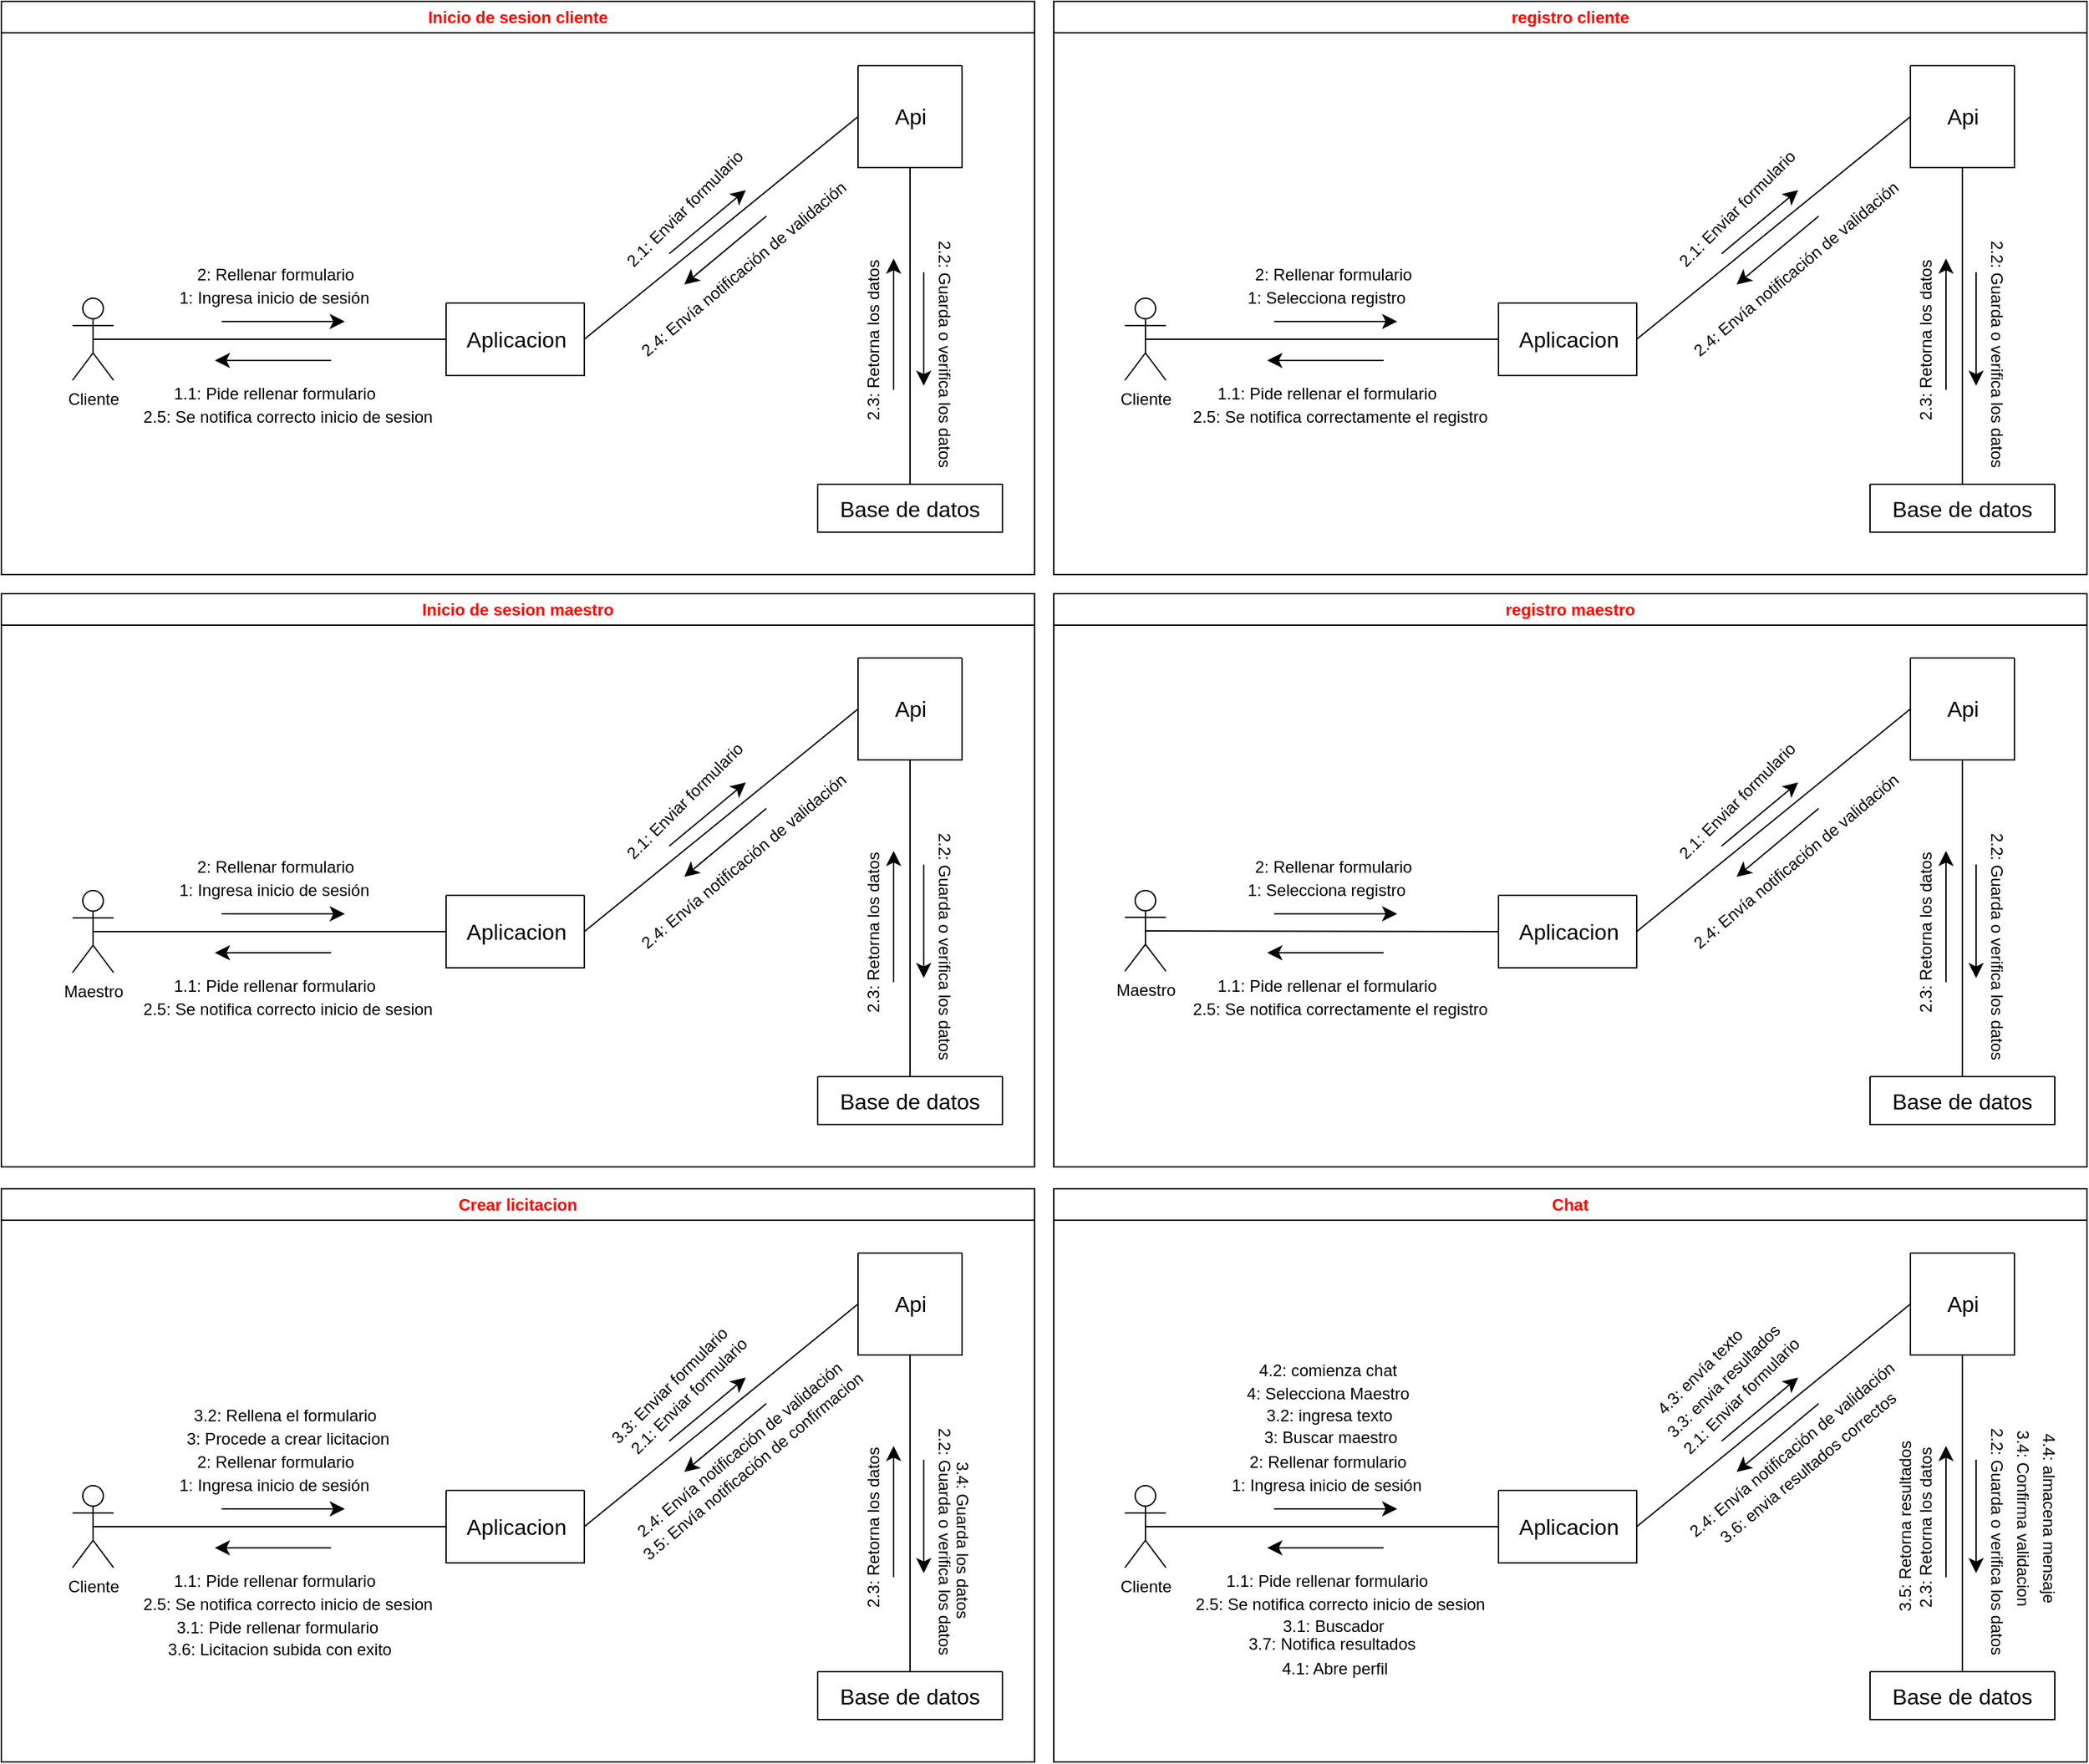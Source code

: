 <mxfile version="24.7.17">
  <diagram name="Página-1" id="FLDA60yCIwEAOU3TnwCH">
    <mxGraphModel dx="2439" dy="1349" grid="0" gridSize="10" guides="1" tooltips="1" connect="1" arrows="1" fold="1" page="0" pageScale="1" pageWidth="827" pageHeight="1169" math="0" shadow="0">
      <root>
        <mxCell id="0" />
        <mxCell id="1" parent="0" />
        <mxCell id="GAFzB5hYCvJ05qlG--Qw-2" value="&lt;font color=&quot;#ff0800&quot;&gt;Inicio de sesion cliente&lt;/font&gt;" style="swimlane;whiteSpace=wrap;html=1;" vertex="1" parent="1">
          <mxGeometry x="-599" y="-241" width="755" height="419" as="geometry" />
        </mxCell>
        <mxCell id="GAFzB5hYCvJ05qlG--Qw-1" value="Cliente" style="shape=umlActor;verticalLabelPosition=bottom;verticalAlign=top;html=1;outlineConnect=0;" vertex="1" parent="GAFzB5hYCvJ05qlG--Qw-2">
          <mxGeometry x="52" y="217" width="30" height="60" as="geometry" />
        </mxCell>
        <mxCell id="GAFzB5hYCvJ05qlG--Qw-6" value="" style="swimlane;startSize=0;" vertex="1" parent="GAFzB5hYCvJ05qlG--Qw-2">
          <mxGeometry x="325" y="220.5" width="101" height="53" as="geometry" />
        </mxCell>
        <mxCell id="GAFzB5hYCvJ05qlG--Qw-7" value="Aplicacion" style="text;html=1;align=center;verticalAlign=middle;resizable=0;points=[];autosize=1;strokeColor=none;fillColor=none;fontSize=16;" vertex="1" parent="GAFzB5hYCvJ05qlG--Qw-6">
          <mxGeometry x="5" y="11" width="91" height="31" as="geometry" />
        </mxCell>
        <mxCell id="GAFzB5hYCvJ05qlG--Qw-8" value="" style="swimlane;startSize=0;" vertex="1" parent="GAFzB5hYCvJ05qlG--Qw-2">
          <mxGeometry x="626" y="47" width="76" height="74.5" as="geometry" />
        </mxCell>
        <mxCell id="GAFzB5hYCvJ05qlG--Qw-9" value="Api" style="text;html=1;align=center;verticalAlign=middle;resizable=0;points=[];autosize=1;strokeColor=none;fillColor=none;fontSize=16;" vertex="1" parent="GAFzB5hYCvJ05qlG--Qw-8">
          <mxGeometry x="17.5" y="21.75" width="41" height="31" as="geometry" />
        </mxCell>
        <mxCell id="GAFzB5hYCvJ05qlG--Qw-11" value="" style="swimlane;startSize=0;" vertex="1" parent="GAFzB5hYCvJ05qlG--Qw-2">
          <mxGeometry x="596.5" y="353" width="135" height="35" as="geometry" />
        </mxCell>
        <mxCell id="GAFzB5hYCvJ05qlG--Qw-10" value="Base de datos" style="text;html=1;align=center;verticalAlign=middle;whiteSpace=wrap;rounded=0;fontSize=16;" vertex="1" parent="GAFzB5hYCvJ05qlG--Qw-11">
          <mxGeometry x="8.5" y="2.5" width="118" height="30" as="geometry" />
        </mxCell>
        <mxCell id="GAFzB5hYCvJ05qlG--Qw-13" value="" style="endArrow=none;html=1;rounded=0;fontSize=12;startSize=8;endSize=8;curved=1;exitX=0.5;exitY=0.5;exitDx=0;exitDy=0;exitPerimeter=0;entryX=0;entryY=0.5;entryDx=0;entryDy=0;" edge="1" parent="GAFzB5hYCvJ05qlG--Qw-2" source="GAFzB5hYCvJ05qlG--Qw-1" target="GAFzB5hYCvJ05qlG--Qw-6">
          <mxGeometry width="50" height="50" relative="1" as="geometry">
            <mxPoint x="618" y="354" as="sourcePoint" />
            <mxPoint x="668" y="304" as="targetPoint" />
          </mxGeometry>
        </mxCell>
        <mxCell id="GAFzB5hYCvJ05qlG--Qw-14" value="1: Ingresa inicio de sesión" style="edgeLabel;html=1;align=center;verticalAlign=middle;resizable=0;points=[];fontSize=12;rotation=0;" vertex="1" connectable="0" parent="GAFzB5hYCvJ05qlG--Qw-13">
          <mxGeometry x="0.186" y="4" relative="1" as="geometry">
            <mxPoint x="-21" y="-26" as="offset" />
          </mxGeometry>
        </mxCell>
        <mxCell id="GAFzB5hYCvJ05qlG--Qw-15" value="" style="endArrow=classic;html=1;rounded=0;fontSize=12;startSize=8;endSize=8;curved=1;" edge="1" parent="GAFzB5hYCvJ05qlG--Qw-2">
          <mxGeometry width="50" height="50" relative="1" as="geometry">
            <mxPoint x="161" y="234" as="sourcePoint" />
            <mxPoint x="251" y="234" as="targetPoint" />
          </mxGeometry>
        </mxCell>
        <mxCell id="GAFzB5hYCvJ05qlG--Qw-17" value="2: Rellenar formulario" style="edgeLabel;html=1;align=center;verticalAlign=middle;resizable=0;points=[];fontSize=12;rotation=0;" vertex="1" connectable="0" parent="GAFzB5hYCvJ05qlG--Qw-2">
          <mxGeometry x="200" y="225" as="geometry">
            <mxPoint y="-25" as="offset" />
          </mxGeometry>
        </mxCell>
        <mxCell id="GAFzB5hYCvJ05qlG--Qw-20" value="" style="endArrow=none;html=1;rounded=0;fontSize=12;startSize=8;endSize=8;curved=1;exitX=0;exitY=0.5;exitDx=0;exitDy=0;entryX=1;entryY=0.5;entryDx=0;entryDy=0;" edge="1" parent="GAFzB5hYCvJ05qlG--Qw-2" source="GAFzB5hYCvJ05qlG--Qw-8" target="GAFzB5hYCvJ05qlG--Qw-6">
          <mxGeometry width="50" height="50" relative="1" as="geometry">
            <mxPoint x="77" y="257" as="sourcePoint" />
            <mxPoint x="335" y="257" as="targetPoint" />
          </mxGeometry>
        </mxCell>
        <mxCell id="GAFzB5hYCvJ05qlG--Qw-22" value="" style="endArrow=none;html=1;rounded=0;fontSize=12;startSize=8;endSize=8;curved=1;exitX=0.5;exitY=1;exitDx=0;exitDy=0;entryX=0.5;entryY=0;entryDx=0;entryDy=0;" edge="1" parent="GAFzB5hYCvJ05qlG--Qw-2" source="GAFzB5hYCvJ05qlG--Qw-8" target="GAFzB5hYCvJ05qlG--Qw-11">
          <mxGeometry width="50" height="50" relative="1" as="geometry">
            <mxPoint x="534" y="155" as="sourcePoint" />
            <mxPoint x="436" y="257" as="targetPoint" />
          </mxGeometry>
        </mxCell>
        <mxCell id="GAFzB5hYCvJ05qlG--Qw-18" value="" style="endArrow=classic;html=1;rounded=0;fontSize=12;startSize=8;endSize=8;curved=1;" edge="1" parent="GAFzB5hYCvJ05qlG--Qw-2">
          <mxGeometry width="50" height="50" relative="1" as="geometry">
            <mxPoint x="241" y="262.5" as="sourcePoint" />
            <mxPoint x="156" y="262.5" as="targetPoint" />
          </mxGeometry>
        </mxCell>
        <mxCell id="GAFzB5hYCvJ05qlG--Qw-19" value="1.1: Pide rellenar formulario&amp;nbsp;" style="edgeLabel;html=1;align=center;verticalAlign=middle;resizable=0;points=[];fontSize=12;" vertex="1" connectable="0" parent="GAFzB5hYCvJ05qlG--Qw-18">
          <mxGeometry x="-0.271" relative="1" as="geometry">
            <mxPoint x="-9" y="24" as="offset" />
          </mxGeometry>
        </mxCell>
        <mxCell id="GAFzB5hYCvJ05qlG--Qw-24" value="" style="endArrow=classic;html=1;rounded=0;fontSize=12;startSize=8;endSize=8;curved=1;" edge="1" parent="GAFzB5hYCvJ05qlG--Qw-2">
          <mxGeometry width="50" height="50" relative="1" as="geometry">
            <mxPoint x="488" y="184.5" as="sourcePoint" />
            <mxPoint x="544" y="138" as="targetPoint" />
          </mxGeometry>
        </mxCell>
        <mxCell id="GAFzB5hYCvJ05qlG--Qw-25" value="2.1: Enviar formulario" style="edgeLabel;html=1;align=center;verticalAlign=middle;resizable=0;points=[];fontSize=12;rotation=-45;" vertex="1" connectable="0" parent="GAFzB5hYCvJ05qlG--Qw-24">
          <mxGeometry x="0.455" relative="1" as="geometry">
            <mxPoint x="-30" y="1" as="offset" />
          </mxGeometry>
        </mxCell>
        <mxCell id="GAFzB5hYCvJ05qlG--Qw-30" value="" style="endArrow=classic;html=1;rounded=0;fontSize=12;startSize=8;endSize=8;curved=1;" edge="1" parent="GAFzB5hYCvJ05qlG--Qw-2">
          <mxGeometry width="50" height="50" relative="1" as="geometry">
            <mxPoint x="559" y="157" as="sourcePoint" />
            <mxPoint x="499" y="207" as="targetPoint" />
          </mxGeometry>
        </mxCell>
        <mxCell id="GAFzB5hYCvJ05qlG--Qw-31" value="2.4: Envía notificación de validación" style="edgeLabel;html=1;align=center;verticalAlign=middle;resizable=0;points=[];fontSize=12;rotation=-40;" vertex="1" connectable="0" parent="GAFzB5hYCvJ05qlG--Qw-30">
          <mxGeometry x="-0.205" y="1" relative="1" as="geometry">
            <mxPoint x="6" y="18" as="offset" />
          </mxGeometry>
        </mxCell>
        <mxCell id="GAFzB5hYCvJ05qlG--Qw-35" value="2.5: S&lt;span style=&quot;background-color: initial;&quot;&gt;e notifica correcto inicio de sesion&lt;/span&gt;" style="edgeLabel;html=1;align=center;verticalAlign=middle;resizable=0;points=[];fontSize=12;" vertex="1" connectable="0" parent="GAFzB5hYCvJ05qlG--Qw-2">
          <mxGeometry x="209.002" y="303.996" as="geometry" />
        </mxCell>
        <mxCell id="GAFzB5hYCvJ05qlG--Qw-28" value="" style="endArrow=classic;html=1;rounded=0;fontSize=12;startSize=8;endSize=8;curved=1;" edge="1" parent="GAFzB5hYCvJ05qlG--Qw-2">
          <mxGeometry width="50" height="50" relative="1" as="geometry">
            <mxPoint x="652" y="284" as="sourcePoint" />
            <mxPoint x="652" y="188" as="targetPoint" />
          </mxGeometry>
        </mxCell>
        <mxCell id="GAFzB5hYCvJ05qlG--Qw-29" value="2.3: Retorna los datos" style="edgeLabel;html=1;align=center;verticalAlign=middle;resizable=0;points=[];fontSize=12;rotation=-90;" vertex="1" connectable="0" parent="GAFzB5hYCvJ05qlG--Qw-28">
          <mxGeometry x="-0.5" relative="1" as="geometry">
            <mxPoint x="-15" y="-12" as="offset" />
          </mxGeometry>
        </mxCell>
        <mxCell id="GAFzB5hYCvJ05qlG--Qw-26" value="" style="endArrow=classic;html=1;rounded=0;fontSize=12;startSize=8;endSize=8;curved=1;" edge="1" parent="GAFzB5hYCvJ05qlG--Qw-2">
          <mxGeometry width="50" height="50" relative="1" as="geometry">
            <mxPoint x="674" y="198" as="sourcePoint" />
            <mxPoint x="674" y="281" as="targetPoint" />
          </mxGeometry>
        </mxCell>
        <mxCell id="GAFzB5hYCvJ05qlG--Qw-27" value="2.2: Guarda o verifica los datos" style="edgeLabel;html=1;align=center;verticalAlign=middle;resizable=0;points=[];fontSize=12;rotation=90;" vertex="1" connectable="0" parent="GAFzB5hYCvJ05qlG--Qw-26">
          <mxGeometry x="-0.205" y="1" relative="1" as="geometry">
            <mxPoint x="14" y="26" as="offset" />
          </mxGeometry>
        </mxCell>
        <mxCell id="GAFzB5hYCvJ05qlG--Qw-36" value="&lt;font color=&quot;#ff0800&quot;&gt;Inicio de sesion maestro&lt;/font&gt;" style="swimlane;whiteSpace=wrap;html=1;" vertex="1" parent="1">
          <mxGeometry x="-599" y="192" width="755" height="419" as="geometry" />
        </mxCell>
        <mxCell id="GAFzB5hYCvJ05qlG--Qw-37" value="Maestro" style="shape=umlActor;verticalLabelPosition=bottom;verticalAlign=top;html=1;outlineConnect=0;" vertex="1" parent="GAFzB5hYCvJ05qlG--Qw-36">
          <mxGeometry x="52" y="217" width="30" height="60" as="geometry" />
        </mxCell>
        <mxCell id="GAFzB5hYCvJ05qlG--Qw-38" value="" style="swimlane;startSize=0;" vertex="1" parent="GAFzB5hYCvJ05qlG--Qw-36">
          <mxGeometry x="325" y="220.5" width="101" height="53" as="geometry" />
        </mxCell>
        <mxCell id="GAFzB5hYCvJ05qlG--Qw-39" value="Aplicacion" style="text;html=1;align=center;verticalAlign=middle;resizable=0;points=[];autosize=1;strokeColor=none;fillColor=none;fontSize=16;" vertex="1" parent="GAFzB5hYCvJ05qlG--Qw-38">
          <mxGeometry x="5" y="11" width="91" height="31" as="geometry" />
        </mxCell>
        <mxCell id="GAFzB5hYCvJ05qlG--Qw-40" value="" style="swimlane;startSize=0;" vertex="1" parent="GAFzB5hYCvJ05qlG--Qw-36">
          <mxGeometry x="626" y="47" width="76" height="74.5" as="geometry" />
        </mxCell>
        <mxCell id="GAFzB5hYCvJ05qlG--Qw-41" value="Api" style="text;html=1;align=center;verticalAlign=middle;resizable=0;points=[];autosize=1;strokeColor=none;fillColor=none;fontSize=16;" vertex="1" parent="GAFzB5hYCvJ05qlG--Qw-40">
          <mxGeometry x="17.5" y="21.75" width="41" height="31" as="geometry" />
        </mxCell>
        <mxCell id="GAFzB5hYCvJ05qlG--Qw-42" value="" style="swimlane;startSize=0;" vertex="1" parent="GAFzB5hYCvJ05qlG--Qw-36">
          <mxGeometry x="596.5" y="353" width="135" height="35" as="geometry" />
        </mxCell>
        <mxCell id="GAFzB5hYCvJ05qlG--Qw-43" value="Base de datos" style="text;html=1;align=center;verticalAlign=middle;whiteSpace=wrap;rounded=0;fontSize=16;" vertex="1" parent="GAFzB5hYCvJ05qlG--Qw-42">
          <mxGeometry x="8.5" y="2.5" width="118" height="30" as="geometry" />
        </mxCell>
        <mxCell id="GAFzB5hYCvJ05qlG--Qw-44" value="" style="endArrow=none;html=1;rounded=0;fontSize=12;startSize=8;endSize=8;curved=1;exitX=0.5;exitY=0.5;exitDx=0;exitDy=0;exitPerimeter=0;entryX=0;entryY=0.5;entryDx=0;entryDy=0;" edge="1" parent="GAFzB5hYCvJ05qlG--Qw-36" source="GAFzB5hYCvJ05qlG--Qw-37" target="GAFzB5hYCvJ05qlG--Qw-38">
          <mxGeometry width="50" height="50" relative="1" as="geometry">
            <mxPoint x="618" y="354" as="sourcePoint" />
            <mxPoint x="668" y="304" as="targetPoint" />
          </mxGeometry>
        </mxCell>
        <mxCell id="GAFzB5hYCvJ05qlG--Qw-45" value="1: Ingresa inicio de sesión" style="edgeLabel;html=1;align=center;verticalAlign=middle;resizable=0;points=[];fontSize=12;rotation=0;" vertex="1" connectable="0" parent="GAFzB5hYCvJ05qlG--Qw-44">
          <mxGeometry x="0.186" y="4" relative="1" as="geometry">
            <mxPoint x="-21" y="-26" as="offset" />
          </mxGeometry>
        </mxCell>
        <mxCell id="GAFzB5hYCvJ05qlG--Qw-46" value="" style="endArrow=classic;html=1;rounded=0;fontSize=12;startSize=8;endSize=8;curved=1;" edge="1" parent="GAFzB5hYCvJ05qlG--Qw-36">
          <mxGeometry width="50" height="50" relative="1" as="geometry">
            <mxPoint x="161" y="234" as="sourcePoint" />
            <mxPoint x="251" y="234" as="targetPoint" />
          </mxGeometry>
        </mxCell>
        <mxCell id="GAFzB5hYCvJ05qlG--Qw-47" value="2: Rellenar formulario" style="edgeLabel;html=1;align=center;verticalAlign=middle;resizable=0;points=[];fontSize=12;rotation=0;" vertex="1" connectable="0" parent="GAFzB5hYCvJ05qlG--Qw-36">
          <mxGeometry x="200" y="225" as="geometry">
            <mxPoint y="-25" as="offset" />
          </mxGeometry>
        </mxCell>
        <mxCell id="GAFzB5hYCvJ05qlG--Qw-48" value="" style="endArrow=none;html=1;rounded=0;fontSize=12;startSize=8;endSize=8;curved=1;exitX=0;exitY=0.5;exitDx=0;exitDy=0;entryX=1;entryY=0.5;entryDx=0;entryDy=0;" edge="1" parent="GAFzB5hYCvJ05qlG--Qw-36" source="GAFzB5hYCvJ05qlG--Qw-40" target="GAFzB5hYCvJ05qlG--Qw-38">
          <mxGeometry width="50" height="50" relative="1" as="geometry">
            <mxPoint x="77" y="257" as="sourcePoint" />
            <mxPoint x="335" y="257" as="targetPoint" />
          </mxGeometry>
        </mxCell>
        <mxCell id="GAFzB5hYCvJ05qlG--Qw-49" value="" style="endArrow=none;html=1;rounded=0;fontSize=12;startSize=8;endSize=8;curved=1;exitX=0.5;exitY=1;exitDx=0;exitDy=0;entryX=0.5;entryY=0;entryDx=0;entryDy=0;" edge="1" parent="GAFzB5hYCvJ05qlG--Qw-36" source="GAFzB5hYCvJ05qlG--Qw-40" target="GAFzB5hYCvJ05qlG--Qw-42">
          <mxGeometry width="50" height="50" relative="1" as="geometry">
            <mxPoint x="534" y="155" as="sourcePoint" />
            <mxPoint x="436" y="257" as="targetPoint" />
          </mxGeometry>
        </mxCell>
        <mxCell id="GAFzB5hYCvJ05qlG--Qw-50" value="" style="endArrow=classic;html=1;rounded=0;fontSize=12;startSize=8;endSize=8;curved=1;" edge="1" parent="GAFzB5hYCvJ05qlG--Qw-36">
          <mxGeometry width="50" height="50" relative="1" as="geometry">
            <mxPoint x="241" y="262.5" as="sourcePoint" />
            <mxPoint x="156" y="262.5" as="targetPoint" />
          </mxGeometry>
        </mxCell>
        <mxCell id="GAFzB5hYCvJ05qlG--Qw-51" value="1.1: Pide rellenar formulario&amp;nbsp;" style="edgeLabel;html=1;align=center;verticalAlign=middle;resizable=0;points=[];fontSize=12;" vertex="1" connectable="0" parent="GAFzB5hYCvJ05qlG--Qw-50">
          <mxGeometry x="-0.271" relative="1" as="geometry">
            <mxPoint x="-9" y="24" as="offset" />
          </mxGeometry>
        </mxCell>
        <mxCell id="GAFzB5hYCvJ05qlG--Qw-52" value="" style="endArrow=classic;html=1;rounded=0;fontSize=12;startSize=8;endSize=8;curved=1;" edge="1" parent="GAFzB5hYCvJ05qlG--Qw-36">
          <mxGeometry width="50" height="50" relative="1" as="geometry">
            <mxPoint x="488" y="184.5" as="sourcePoint" />
            <mxPoint x="544" y="138" as="targetPoint" />
          </mxGeometry>
        </mxCell>
        <mxCell id="GAFzB5hYCvJ05qlG--Qw-53" value="2.1: Enviar formulario" style="edgeLabel;html=1;align=center;verticalAlign=middle;resizable=0;points=[];fontSize=12;rotation=-45;" vertex="1" connectable="0" parent="GAFzB5hYCvJ05qlG--Qw-52">
          <mxGeometry x="0.455" relative="1" as="geometry">
            <mxPoint x="-30" y="1" as="offset" />
          </mxGeometry>
        </mxCell>
        <mxCell id="GAFzB5hYCvJ05qlG--Qw-54" value="" style="endArrow=classic;html=1;rounded=0;fontSize=12;startSize=8;endSize=8;curved=1;" edge="1" parent="GAFzB5hYCvJ05qlG--Qw-36">
          <mxGeometry width="50" height="50" relative="1" as="geometry">
            <mxPoint x="559" y="157" as="sourcePoint" />
            <mxPoint x="499" y="207" as="targetPoint" />
          </mxGeometry>
        </mxCell>
        <mxCell id="GAFzB5hYCvJ05qlG--Qw-55" value="2.4: Envía notificación de validación" style="edgeLabel;html=1;align=center;verticalAlign=middle;resizable=0;points=[];fontSize=12;rotation=-40;" vertex="1" connectable="0" parent="GAFzB5hYCvJ05qlG--Qw-54">
          <mxGeometry x="-0.205" y="1" relative="1" as="geometry">
            <mxPoint x="6" y="18" as="offset" />
          </mxGeometry>
        </mxCell>
        <mxCell id="GAFzB5hYCvJ05qlG--Qw-56" value="2.5: S&lt;span style=&quot;background-color: initial;&quot;&gt;e notifica correcto inicio de sesion&lt;/span&gt;" style="edgeLabel;html=1;align=center;verticalAlign=middle;resizable=0;points=[];fontSize=12;" vertex="1" connectable="0" parent="GAFzB5hYCvJ05qlG--Qw-36">
          <mxGeometry x="209.002" y="303.996" as="geometry" />
        </mxCell>
        <mxCell id="GAFzB5hYCvJ05qlG--Qw-57" value="" style="endArrow=classic;html=1;rounded=0;fontSize=12;startSize=8;endSize=8;curved=1;" edge="1" parent="GAFzB5hYCvJ05qlG--Qw-36">
          <mxGeometry width="50" height="50" relative="1" as="geometry">
            <mxPoint x="652" y="284" as="sourcePoint" />
            <mxPoint x="652" y="188" as="targetPoint" />
          </mxGeometry>
        </mxCell>
        <mxCell id="GAFzB5hYCvJ05qlG--Qw-58" value="2.3: Retorna los datos" style="edgeLabel;html=1;align=center;verticalAlign=middle;resizable=0;points=[];fontSize=12;rotation=-90;" vertex="1" connectable="0" parent="GAFzB5hYCvJ05qlG--Qw-57">
          <mxGeometry x="-0.5" relative="1" as="geometry">
            <mxPoint x="-15" y="-12" as="offset" />
          </mxGeometry>
        </mxCell>
        <mxCell id="GAFzB5hYCvJ05qlG--Qw-59" value="" style="endArrow=classic;html=1;rounded=0;fontSize=12;startSize=8;endSize=8;curved=1;" edge="1" parent="GAFzB5hYCvJ05qlG--Qw-36">
          <mxGeometry width="50" height="50" relative="1" as="geometry">
            <mxPoint x="674" y="198" as="sourcePoint" />
            <mxPoint x="674" y="281" as="targetPoint" />
          </mxGeometry>
        </mxCell>
        <mxCell id="GAFzB5hYCvJ05qlG--Qw-60" value="2.2: Guarda o verifica los datos" style="edgeLabel;html=1;align=center;verticalAlign=middle;resizable=0;points=[];fontSize=12;rotation=90;" vertex="1" connectable="0" parent="GAFzB5hYCvJ05qlG--Qw-59">
          <mxGeometry x="-0.205" y="1" relative="1" as="geometry">
            <mxPoint x="14" y="26" as="offset" />
          </mxGeometry>
        </mxCell>
        <mxCell id="GAFzB5hYCvJ05qlG--Qw-63" value="&lt;font color=&quot;#ff0800&quot;&gt;registro&amp;nbsp;&lt;/font&gt;&lt;span style=&quot;color: rgb(255, 8, 0); background-color: initial;&quot;&gt;cliente&lt;/span&gt;" style="swimlane;whiteSpace=wrap;html=1;" vertex="1" parent="1">
          <mxGeometry x="170" y="-241" width="755" height="419" as="geometry" />
        </mxCell>
        <mxCell id="GAFzB5hYCvJ05qlG--Qw-64" value="Cliente" style="shape=umlActor;verticalLabelPosition=bottom;verticalAlign=top;html=1;outlineConnect=0;" vertex="1" parent="GAFzB5hYCvJ05qlG--Qw-63">
          <mxGeometry x="52" y="217" width="30" height="60" as="geometry" />
        </mxCell>
        <mxCell id="GAFzB5hYCvJ05qlG--Qw-65" value="" style="swimlane;startSize=0;" vertex="1" parent="GAFzB5hYCvJ05qlG--Qw-63">
          <mxGeometry x="325" y="220.5" width="101" height="53" as="geometry" />
        </mxCell>
        <mxCell id="GAFzB5hYCvJ05qlG--Qw-66" value="Aplicacion" style="text;html=1;align=center;verticalAlign=middle;resizable=0;points=[];autosize=1;strokeColor=none;fillColor=none;fontSize=16;" vertex="1" parent="GAFzB5hYCvJ05qlG--Qw-65">
          <mxGeometry x="5" y="11" width="91" height="31" as="geometry" />
        </mxCell>
        <mxCell id="GAFzB5hYCvJ05qlG--Qw-67" value="" style="swimlane;startSize=0;" vertex="1" parent="GAFzB5hYCvJ05qlG--Qw-63">
          <mxGeometry x="626" y="47" width="76" height="74.5" as="geometry" />
        </mxCell>
        <mxCell id="GAFzB5hYCvJ05qlG--Qw-68" value="Api" style="text;html=1;align=center;verticalAlign=middle;resizable=0;points=[];autosize=1;strokeColor=none;fillColor=none;fontSize=16;" vertex="1" parent="GAFzB5hYCvJ05qlG--Qw-67">
          <mxGeometry x="17.5" y="21.75" width="41" height="31" as="geometry" />
        </mxCell>
        <mxCell id="GAFzB5hYCvJ05qlG--Qw-69" value="" style="swimlane;startSize=0;" vertex="1" parent="GAFzB5hYCvJ05qlG--Qw-63">
          <mxGeometry x="596.5" y="353" width="135" height="35" as="geometry" />
        </mxCell>
        <mxCell id="GAFzB5hYCvJ05qlG--Qw-70" value="Base de datos" style="text;html=1;align=center;verticalAlign=middle;whiteSpace=wrap;rounded=0;fontSize=16;" vertex="1" parent="GAFzB5hYCvJ05qlG--Qw-69">
          <mxGeometry x="8.5" y="2.5" width="118" height="30" as="geometry" />
        </mxCell>
        <mxCell id="GAFzB5hYCvJ05qlG--Qw-71" value="" style="endArrow=none;html=1;rounded=0;fontSize=12;startSize=8;endSize=8;curved=1;exitX=0.5;exitY=0.5;exitDx=0;exitDy=0;exitPerimeter=0;entryX=0;entryY=0.5;entryDx=0;entryDy=0;" edge="1" parent="GAFzB5hYCvJ05qlG--Qw-63" source="GAFzB5hYCvJ05qlG--Qw-64" target="GAFzB5hYCvJ05qlG--Qw-65">
          <mxGeometry width="50" height="50" relative="1" as="geometry">
            <mxPoint x="618" y="354" as="sourcePoint" />
            <mxPoint x="668" y="304" as="targetPoint" />
          </mxGeometry>
        </mxCell>
        <mxCell id="GAFzB5hYCvJ05qlG--Qw-72" value="1: Selecciona registro" style="edgeLabel;html=1;align=center;verticalAlign=middle;resizable=0;points=[];fontSize=12;rotation=0;" vertex="1" connectable="0" parent="GAFzB5hYCvJ05qlG--Qw-71">
          <mxGeometry x="0.186" y="4" relative="1" as="geometry">
            <mxPoint x="-21" y="-26" as="offset" />
          </mxGeometry>
        </mxCell>
        <mxCell id="GAFzB5hYCvJ05qlG--Qw-73" value="" style="endArrow=classic;html=1;rounded=0;fontSize=12;startSize=8;endSize=8;curved=1;" edge="1" parent="GAFzB5hYCvJ05qlG--Qw-63">
          <mxGeometry width="50" height="50" relative="1" as="geometry">
            <mxPoint x="161" y="234" as="sourcePoint" />
            <mxPoint x="251" y="234" as="targetPoint" />
          </mxGeometry>
        </mxCell>
        <mxCell id="GAFzB5hYCvJ05qlG--Qw-74" value="2: Rellenar formulario" style="edgeLabel;html=1;align=center;verticalAlign=middle;resizable=0;points=[];fontSize=12;rotation=0;" vertex="1" connectable="0" parent="GAFzB5hYCvJ05qlG--Qw-63">
          <mxGeometry x="204" y="225" as="geometry">
            <mxPoint y="-25" as="offset" />
          </mxGeometry>
        </mxCell>
        <mxCell id="GAFzB5hYCvJ05qlG--Qw-75" value="" style="endArrow=none;html=1;rounded=0;fontSize=12;startSize=8;endSize=8;curved=1;exitX=0;exitY=0.5;exitDx=0;exitDy=0;entryX=1;entryY=0.5;entryDx=0;entryDy=0;" edge="1" parent="GAFzB5hYCvJ05qlG--Qw-63" source="GAFzB5hYCvJ05qlG--Qw-67" target="GAFzB5hYCvJ05qlG--Qw-65">
          <mxGeometry width="50" height="50" relative="1" as="geometry">
            <mxPoint x="77" y="257" as="sourcePoint" />
            <mxPoint x="335" y="257" as="targetPoint" />
          </mxGeometry>
        </mxCell>
        <mxCell id="GAFzB5hYCvJ05qlG--Qw-76" value="" style="endArrow=none;html=1;rounded=0;fontSize=12;startSize=8;endSize=8;curved=1;exitX=0.5;exitY=1;exitDx=0;exitDy=0;entryX=0.5;entryY=0;entryDx=0;entryDy=0;" edge="1" parent="GAFzB5hYCvJ05qlG--Qw-63" source="GAFzB5hYCvJ05qlG--Qw-67" target="GAFzB5hYCvJ05qlG--Qw-69">
          <mxGeometry width="50" height="50" relative="1" as="geometry">
            <mxPoint x="534" y="155" as="sourcePoint" />
            <mxPoint x="436" y="257" as="targetPoint" />
          </mxGeometry>
        </mxCell>
        <mxCell id="GAFzB5hYCvJ05qlG--Qw-77" value="" style="endArrow=classic;html=1;rounded=0;fontSize=12;startSize=8;endSize=8;curved=1;" edge="1" parent="GAFzB5hYCvJ05qlG--Qw-63">
          <mxGeometry width="50" height="50" relative="1" as="geometry">
            <mxPoint x="241" y="262.5" as="sourcePoint" />
            <mxPoint x="156" y="262.5" as="targetPoint" />
          </mxGeometry>
        </mxCell>
        <mxCell id="GAFzB5hYCvJ05qlG--Qw-78" value="1.1: Pide rellenar el formulario&amp;nbsp;" style="edgeLabel;html=1;align=center;verticalAlign=middle;resizable=0;points=[];fontSize=12;" vertex="1" connectable="0" parent="GAFzB5hYCvJ05qlG--Qw-77">
          <mxGeometry x="-0.271" relative="1" as="geometry">
            <mxPoint x="-9" y="24" as="offset" />
          </mxGeometry>
        </mxCell>
        <mxCell id="GAFzB5hYCvJ05qlG--Qw-79" value="" style="endArrow=classic;html=1;rounded=0;fontSize=12;startSize=8;endSize=8;curved=1;" edge="1" parent="GAFzB5hYCvJ05qlG--Qw-63">
          <mxGeometry width="50" height="50" relative="1" as="geometry">
            <mxPoint x="488" y="184.5" as="sourcePoint" />
            <mxPoint x="544" y="138" as="targetPoint" />
          </mxGeometry>
        </mxCell>
        <mxCell id="GAFzB5hYCvJ05qlG--Qw-80" value="2.1: Enviar formulario" style="edgeLabel;html=1;align=center;verticalAlign=middle;resizable=0;points=[];fontSize=12;rotation=-45;" vertex="1" connectable="0" parent="GAFzB5hYCvJ05qlG--Qw-79">
          <mxGeometry x="0.455" relative="1" as="geometry">
            <mxPoint x="-30" y="1" as="offset" />
          </mxGeometry>
        </mxCell>
        <mxCell id="GAFzB5hYCvJ05qlG--Qw-81" value="" style="endArrow=classic;html=1;rounded=0;fontSize=12;startSize=8;endSize=8;curved=1;" edge="1" parent="GAFzB5hYCvJ05qlG--Qw-63">
          <mxGeometry width="50" height="50" relative="1" as="geometry">
            <mxPoint x="559" y="157" as="sourcePoint" />
            <mxPoint x="499" y="207" as="targetPoint" />
          </mxGeometry>
        </mxCell>
        <mxCell id="GAFzB5hYCvJ05qlG--Qw-82" value="2.4: Envía notificación de validación" style="edgeLabel;html=1;align=center;verticalAlign=middle;resizable=0;points=[];fontSize=12;rotation=-40;" vertex="1" connectable="0" parent="GAFzB5hYCvJ05qlG--Qw-81">
          <mxGeometry x="-0.205" y="1" relative="1" as="geometry">
            <mxPoint x="6" y="18" as="offset" />
          </mxGeometry>
        </mxCell>
        <mxCell id="GAFzB5hYCvJ05qlG--Qw-83" value="2.5: S&lt;span style=&quot;background-color: initial;&quot;&gt;e notifica correctamente el registro&lt;/span&gt;" style="edgeLabel;html=1;align=center;verticalAlign=middle;resizable=0;points=[];fontSize=12;" vertex="1" connectable="0" parent="GAFzB5hYCvJ05qlG--Qw-63">
          <mxGeometry x="209.002" y="303.996" as="geometry" />
        </mxCell>
        <mxCell id="GAFzB5hYCvJ05qlG--Qw-84" value="" style="endArrow=classic;html=1;rounded=0;fontSize=12;startSize=8;endSize=8;curved=1;" edge="1" parent="GAFzB5hYCvJ05qlG--Qw-63">
          <mxGeometry width="50" height="50" relative="1" as="geometry">
            <mxPoint x="652" y="284" as="sourcePoint" />
            <mxPoint x="652" y="188" as="targetPoint" />
          </mxGeometry>
        </mxCell>
        <mxCell id="GAFzB5hYCvJ05qlG--Qw-85" value="2.3: Retorna los datos" style="edgeLabel;html=1;align=center;verticalAlign=middle;resizable=0;points=[];fontSize=12;rotation=-90;" vertex="1" connectable="0" parent="GAFzB5hYCvJ05qlG--Qw-84">
          <mxGeometry x="-0.5" relative="1" as="geometry">
            <mxPoint x="-15" y="-12" as="offset" />
          </mxGeometry>
        </mxCell>
        <mxCell id="GAFzB5hYCvJ05qlG--Qw-86" value="" style="endArrow=classic;html=1;rounded=0;fontSize=12;startSize=8;endSize=8;curved=1;" edge="1" parent="GAFzB5hYCvJ05qlG--Qw-63">
          <mxGeometry width="50" height="50" relative="1" as="geometry">
            <mxPoint x="674" y="198" as="sourcePoint" />
            <mxPoint x="674" y="281" as="targetPoint" />
          </mxGeometry>
        </mxCell>
        <mxCell id="GAFzB5hYCvJ05qlG--Qw-87" value="2.2: Guarda o verifica los datos" style="edgeLabel;html=1;align=center;verticalAlign=middle;resizable=0;points=[];fontSize=12;rotation=90;" vertex="1" connectable="0" parent="GAFzB5hYCvJ05qlG--Qw-86">
          <mxGeometry x="-0.205" y="1" relative="1" as="geometry">
            <mxPoint x="14" y="26" as="offset" />
          </mxGeometry>
        </mxCell>
        <mxCell id="GAFzB5hYCvJ05qlG--Qw-88" value="&lt;font color=&quot;#ff0800&quot;&gt;registro&amp;nbsp;&lt;/font&gt;&lt;span style=&quot;color: rgb(255, 8, 0); background-color: initial;&quot;&gt;maestro&lt;/span&gt;" style="swimlane;whiteSpace=wrap;html=1;" vertex="1" parent="1">
          <mxGeometry x="170" y="192" width="755" height="419" as="geometry" />
        </mxCell>
        <mxCell id="GAFzB5hYCvJ05qlG--Qw-89" value="Maestro" style="shape=umlActor;verticalLabelPosition=bottom;verticalAlign=top;html=1;outlineConnect=0;" vertex="1" parent="GAFzB5hYCvJ05qlG--Qw-88">
          <mxGeometry x="52" y="217" width="30" height="59" as="geometry" />
        </mxCell>
        <mxCell id="GAFzB5hYCvJ05qlG--Qw-90" value="" style="swimlane;startSize=0;" vertex="1" parent="GAFzB5hYCvJ05qlG--Qw-88">
          <mxGeometry x="325" y="220.5" width="101" height="53" as="geometry" />
        </mxCell>
        <mxCell id="GAFzB5hYCvJ05qlG--Qw-91" value="Aplicacion" style="text;html=1;align=center;verticalAlign=middle;resizable=0;points=[];autosize=1;strokeColor=none;fillColor=none;fontSize=16;" vertex="1" parent="GAFzB5hYCvJ05qlG--Qw-90">
          <mxGeometry x="5" y="11" width="91" height="31" as="geometry" />
        </mxCell>
        <mxCell id="GAFzB5hYCvJ05qlG--Qw-92" value="" style="swimlane;startSize=0;" vertex="1" parent="GAFzB5hYCvJ05qlG--Qw-88">
          <mxGeometry x="626" y="47" width="76" height="74.5" as="geometry" />
        </mxCell>
        <mxCell id="GAFzB5hYCvJ05qlG--Qw-93" value="Api" style="text;html=1;align=center;verticalAlign=middle;resizable=0;points=[];autosize=1;strokeColor=none;fillColor=none;fontSize=16;" vertex="1" parent="GAFzB5hYCvJ05qlG--Qw-92">
          <mxGeometry x="17.5" y="21.75" width="41" height="31" as="geometry" />
        </mxCell>
        <mxCell id="GAFzB5hYCvJ05qlG--Qw-94" value="" style="swimlane;startSize=0;" vertex="1" parent="GAFzB5hYCvJ05qlG--Qw-88">
          <mxGeometry x="596.5" y="353" width="135" height="35" as="geometry" />
        </mxCell>
        <mxCell id="GAFzB5hYCvJ05qlG--Qw-95" value="Base de datos" style="text;html=1;align=center;verticalAlign=middle;whiteSpace=wrap;rounded=0;fontSize=16;" vertex="1" parent="GAFzB5hYCvJ05qlG--Qw-94">
          <mxGeometry x="8.5" y="2.5" width="118" height="30" as="geometry" />
        </mxCell>
        <mxCell id="GAFzB5hYCvJ05qlG--Qw-96" value="" style="endArrow=none;html=1;rounded=0;fontSize=12;startSize=8;endSize=8;curved=1;exitX=0.5;exitY=0.5;exitDx=0;exitDy=0;exitPerimeter=0;entryX=0;entryY=0.5;entryDx=0;entryDy=0;" edge="1" parent="GAFzB5hYCvJ05qlG--Qw-88" source="GAFzB5hYCvJ05qlG--Qw-89" target="GAFzB5hYCvJ05qlG--Qw-90">
          <mxGeometry width="50" height="50" relative="1" as="geometry">
            <mxPoint x="618" y="354" as="sourcePoint" />
            <mxPoint x="668" y="304" as="targetPoint" />
          </mxGeometry>
        </mxCell>
        <mxCell id="GAFzB5hYCvJ05qlG--Qw-97" value="1: Selecciona registro" style="edgeLabel;html=1;align=center;verticalAlign=middle;resizable=0;points=[];fontSize=12;rotation=0;" vertex="1" connectable="0" parent="GAFzB5hYCvJ05qlG--Qw-96">
          <mxGeometry x="0.186" y="4" relative="1" as="geometry">
            <mxPoint x="-21" y="-26" as="offset" />
          </mxGeometry>
        </mxCell>
        <mxCell id="GAFzB5hYCvJ05qlG--Qw-98" value="" style="endArrow=classic;html=1;rounded=0;fontSize=12;startSize=8;endSize=8;curved=1;" edge="1" parent="GAFzB5hYCvJ05qlG--Qw-88">
          <mxGeometry width="50" height="50" relative="1" as="geometry">
            <mxPoint x="161" y="234" as="sourcePoint" />
            <mxPoint x="251" y="234" as="targetPoint" />
          </mxGeometry>
        </mxCell>
        <mxCell id="GAFzB5hYCvJ05qlG--Qw-99" value="2: Rellenar formulario" style="edgeLabel;html=1;align=center;verticalAlign=middle;resizable=0;points=[];fontSize=12;rotation=0;" vertex="1" connectable="0" parent="GAFzB5hYCvJ05qlG--Qw-88">
          <mxGeometry x="204" y="225" as="geometry">
            <mxPoint y="-25" as="offset" />
          </mxGeometry>
        </mxCell>
        <mxCell id="GAFzB5hYCvJ05qlG--Qw-100" value="" style="endArrow=none;html=1;rounded=0;fontSize=12;startSize=8;endSize=8;curved=1;exitX=0;exitY=0.5;exitDx=0;exitDy=0;entryX=1;entryY=0.5;entryDx=0;entryDy=0;" edge="1" parent="GAFzB5hYCvJ05qlG--Qw-88" source="GAFzB5hYCvJ05qlG--Qw-92" target="GAFzB5hYCvJ05qlG--Qw-90">
          <mxGeometry width="50" height="50" relative="1" as="geometry">
            <mxPoint x="77" y="257" as="sourcePoint" />
            <mxPoint x="335" y="257" as="targetPoint" />
          </mxGeometry>
        </mxCell>
        <mxCell id="GAFzB5hYCvJ05qlG--Qw-101" value="" style="endArrow=none;html=1;rounded=0;fontSize=12;startSize=8;endSize=8;curved=1;exitX=0.5;exitY=1;exitDx=0;exitDy=0;entryX=0.5;entryY=0;entryDx=0;entryDy=0;" edge="1" parent="GAFzB5hYCvJ05qlG--Qw-88" source="GAFzB5hYCvJ05qlG--Qw-92" target="GAFzB5hYCvJ05qlG--Qw-94">
          <mxGeometry width="50" height="50" relative="1" as="geometry">
            <mxPoint x="534" y="155" as="sourcePoint" />
            <mxPoint x="436" y="257" as="targetPoint" />
          </mxGeometry>
        </mxCell>
        <mxCell id="GAFzB5hYCvJ05qlG--Qw-102" value="" style="endArrow=classic;html=1;rounded=0;fontSize=12;startSize=8;endSize=8;curved=1;" edge="1" parent="GAFzB5hYCvJ05qlG--Qw-88">
          <mxGeometry width="50" height="50" relative="1" as="geometry">
            <mxPoint x="241" y="262.5" as="sourcePoint" />
            <mxPoint x="156" y="262.5" as="targetPoint" />
          </mxGeometry>
        </mxCell>
        <mxCell id="GAFzB5hYCvJ05qlG--Qw-103" value="1.1: Pide rellenar el formulario&amp;nbsp;" style="edgeLabel;html=1;align=center;verticalAlign=middle;resizable=0;points=[];fontSize=12;" vertex="1" connectable="0" parent="GAFzB5hYCvJ05qlG--Qw-102">
          <mxGeometry x="-0.271" relative="1" as="geometry">
            <mxPoint x="-9" y="24" as="offset" />
          </mxGeometry>
        </mxCell>
        <mxCell id="GAFzB5hYCvJ05qlG--Qw-104" value="" style="endArrow=classic;html=1;rounded=0;fontSize=12;startSize=8;endSize=8;curved=1;" edge="1" parent="GAFzB5hYCvJ05qlG--Qw-88">
          <mxGeometry width="50" height="50" relative="1" as="geometry">
            <mxPoint x="488" y="184.5" as="sourcePoint" />
            <mxPoint x="544" y="138" as="targetPoint" />
          </mxGeometry>
        </mxCell>
        <mxCell id="GAFzB5hYCvJ05qlG--Qw-105" value="2.1: Enviar formulario" style="edgeLabel;html=1;align=center;verticalAlign=middle;resizable=0;points=[];fontSize=12;rotation=-45;" vertex="1" connectable="0" parent="GAFzB5hYCvJ05qlG--Qw-104">
          <mxGeometry x="0.455" relative="1" as="geometry">
            <mxPoint x="-30" y="1" as="offset" />
          </mxGeometry>
        </mxCell>
        <mxCell id="GAFzB5hYCvJ05qlG--Qw-106" value="" style="endArrow=classic;html=1;rounded=0;fontSize=12;startSize=8;endSize=8;curved=1;" edge="1" parent="GAFzB5hYCvJ05qlG--Qw-88">
          <mxGeometry width="50" height="50" relative="1" as="geometry">
            <mxPoint x="559" y="157" as="sourcePoint" />
            <mxPoint x="499" y="207" as="targetPoint" />
          </mxGeometry>
        </mxCell>
        <mxCell id="GAFzB5hYCvJ05qlG--Qw-107" value="2.4: Envía notificación de validación" style="edgeLabel;html=1;align=center;verticalAlign=middle;resizable=0;points=[];fontSize=12;rotation=-40;" vertex="1" connectable="0" parent="GAFzB5hYCvJ05qlG--Qw-106">
          <mxGeometry x="-0.205" y="1" relative="1" as="geometry">
            <mxPoint x="6" y="18" as="offset" />
          </mxGeometry>
        </mxCell>
        <mxCell id="GAFzB5hYCvJ05qlG--Qw-108" value="2.5: S&lt;span style=&quot;background-color: initial;&quot;&gt;e notifica correctamente el registro&lt;/span&gt;" style="edgeLabel;html=1;align=center;verticalAlign=middle;resizable=0;points=[];fontSize=12;" vertex="1" connectable="0" parent="GAFzB5hYCvJ05qlG--Qw-88">
          <mxGeometry x="209.002" y="303.996" as="geometry" />
        </mxCell>
        <mxCell id="GAFzB5hYCvJ05qlG--Qw-109" value="" style="endArrow=classic;html=1;rounded=0;fontSize=12;startSize=8;endSize=8;curved=1;" edge="1" parent="GAFzB5hYCvJ05qlG--Qw-88">
          <mxGeometry width="50" height="50" relative="1" as="geometry">
            <mxPoint x="652" y="284" as="sourcePoint" />
            <mxPoint x="652" y="188" as="targetPoint" />
          </mxGeometry>
        </mxCell>
        <mxCell id="GAFzB5hYCvJ05qlG--Qw-110" value="2.3: Retorna los datos" style="edgeLabel;html=1;align=center;verticalAlign=middle;resizable=0;points=[];fontSize=12;rotation=-90;" vertex="1" connectable="0" parent="GAFzB5hYCvJ05qlG--Qw-109">
          <mxGeometry x="-0.5" relative="1" as="geometry">
            <mxPoint x="-15" y="-12" as="offset" />
          </mxGeometry>
        </mxCell>
        <mxCell id="GAFzB5hYCvJ05qlG--Qw-111" value="" style="endArrow=classic;html=1;rounded=0;fontSize=12;startSize=8;endSize=8;curved=1;" edge="1" parent="GAFzB5hYCvJ05qlG--Qw-88">
          <mxGeometry width="50" height="50" relative="1" as="geometry">
            <mxPoint x="674" y="198" as="sourcePoint" />
            <mxPoint x="674" y="281" as="targetPoint" />
          </mxGeometry>
        </mxCell>
        <mxCell id="GAFzB5hYCvJ05qlG--Qw-112" value="2.2: Guarda o verifica los datos" style="edgeLabel;html=1;align=center;verticalAlign=middle;resizable=0;points=[];fontSize=12;rotation=90;" vertex="1" connectable="0" parent="GAFzB5hYCvJ05qlG--Qw-111">
          <mxGeometry x="-0.205" y="1" relative="1" as="geometry">
            <mxPoint x="14" y="26" as="offset" />
          </mxGeometry>
        </mxCell>
        <mxCell id="GAFzB5hYCvJ05qlG--Qw-113" value="&lt;font color=&quot;#ff0800&quot;&gt;Crear licitacion&lt;/font&gt;" style="swimlane;whiteSpace=wrap;html=1;" vertex="1" parent="1">
          <mxGeometry x="-599" y="627" width="755" height="419" as="geometry" />
        </mxCell>
        <mxCell id="GAFzB5hYCvJ05qlG--Qw-114" value="Cliente" style="shape=umlActor;verticalLabelPosition=bottom;verticalAlign=top;html=1;outlineConnect=0;" vertex="1" parent="GAFzB5hYCvJ05qlG--Qw-113">
          <mxGeometry x="52" y="217" width="30" height="60" as="geometry" />
        </mxCell>
        <mxCell id="GAFzB5hYCvJ05qlG--Qw-115" value="" style="swimlane;startSize=0;" vertex="1" parent="GAFzB5hYCvJ05qlG--Qw-113">
          <mxGeometry x="325" y="220.5" width="101" height="53" as="geometry" />
        </mxCell>
        <mxCell id="GAFzB5hYCvJ05qlG--Qw-116" value="Aplicacion" style="text;html=1;align=center;verticalAlign=middle;resizable=0;points=[];autosize=1;strokeColor=none;fillColor=none;fontSize=16;" vertex="1" parent="GAFzB5hYCvJ05qlG--Qw-115">
          <mxGeometry x="5" y="11" width="91" height="31" as="geometry" />
        </mxCell>
        <mxCell id="GAFzB5hYCvJ05qlG--Qw-117" value="" style="swimlane;startSize=0;" vertex="1" parent="GAFzB5hYCvJ05qlG--Qw-113">
          <mxGeometry x="626" y="47" width="76" height="74.5" as="geometry" />
        </mxCell>
        <mxCell id="GAFzB5hYCvJ05qlG--Qw-118" value="Api" style="text;html=1;align=center;verticalAlign=middle;resizable=0;points=[];autosize=1;strokeColor=none;fillColor=none;fontSize=16;" vertex="1" parent="GAFzB5hYCvJ05qlG--Qw-117">
          <mxGeometry x="17.5" y="21.75" width="41" height="31" as="geometry" />
        </mxCell>
        <mxCell id="GAFzB5hYCvJ05qlG--Qw-119" value="" style="swimlane;startSize=0;" vertex="1" parent="GAFzB5hYCvJ05qlG--Qw-113">
          <mxGeometry x="596.5" y="353" width="135" height="35" as="geometry" />
        </mxCell>
        <mxCell id="GAFzB5hYCvJ05qlG--Qw-120" value="Base de datos" style="text;html=1;align=center;verticalAlign=middle;whiteSpace=wrap;rounded=0;fontSize=16;" vertex="1" parent="GAFzB5hYCvJ05qlG--Qw-119">
          <mxGeometry x="8.5" y="2.5" width="118" height="30" as="geometry" />
        </mxCell>
        <mxCell id="GAFzB5hYCvJ05qlG--Qw-121" value="" style="endArrow=none;html=1;rounded=0;fontSize=12;startSize=8;endSize=8;curved=1;exitX=0.5;exitY=0.5;exitDx=0;exitDy=0;exitPerimeter=0;entryX=0;entryY=0.5;entryDx=0;entryDy=0;" edge="1" parent="GAFzB5hYCvJ05qlG--Qw-113" source="GAFzB5hYCvJ05qlG--Qw-114" target="GAFzB5hYCvJ05qlG--Qw-115">
          <mxGeometry width="50" height="50" relative="1" as="geometry">
            <mxPoint x="618" y="354" as="sourcePoint" />
            <mxPoint x="668" y="304" as="targetPoint" />
          </mxGeometry>
        </mxCell>
        <mxCell id="GAFzB5hYCvJ05qlG--Qw-122" value="1: Ingresa inicio de sesión" style="edgeLabel;html=1;align=center;verticalAlign=middle;resizable=0;points=[];fontSize=12;rotation=0;" vertex="1" connectable="0" parent="GAFzB5hYCvJ05qlG--Qw-121">
          <mxGeometry x="0.186" y="4" relative="1" as="geometry">
            <mxPoint x="-21" y="-26" as="offset" />
          </mxGeometry>
        </mxCell>
        <mxCell id="GAFzB5hYCvJ05qlG--Qw-123" value="" style="endArrow=classic;html=1;rounded=0;fontSize=12;startSize=8;endSize=8;curved=1;" edge="1" parent="GAFzB5hYCvJ05qlG--Qw-113">
          <mxGeometry width="50" height="50" relative="1" as="geometry">
            <mxPoint x="161" y="234" as="sourcePoint" />
            <mxPoint x="251" y="234" as="targetPoint" />
          </mxGeometry>
        </mxCell>
        <mxCell id="GAFzB5hYCvJ05qlG--Qw-138" value="3: Procede a crear licitacion" style="edgeLabel;html=1;align=center;verticalAlign=middle;resizable=0;points=[];fontSize=12;" vertex="1" connectable="0" parent="GAFzB5hYCvJ05qlG--Qw-123">
          <mxGeometry x="0.133" y="1" relative="1" as="geometry">
            <mxPoint x="-3" y="-50" as="offset" />
          </mxGeometry>
        </mxCell>
        <mxCell id="GAFzB5hYCvJ05qlG--Qw-140" value="3.2: Rellena el formulario" style="edgeLabel;html=1;align=center;verticalAlign=middle;resizable=0;points=[];fontSize=12;" vertex="1" connectable="0" parent="GAFzB5hYCvJ05qlG--Qw-123">
          <mxGeometry x="0.044" relative="1" as="geometry">
            <mxPoint x="-1" y="-68" as="offset" />
          </mxGeometry>
        </mxCell>
        <mxCell id="GAFzB5hYCvJ05qlG--Qw-124" value="2: Rellenar formulario" style="edgeLabel;html=1;align=center;verticalAlign=middle;resizable=0;points=[];fontSize=12;rotation=0;" vertex="1" connectable="0" parent="GAFzB5hYCvJ05qlG--Qw-113">
          <mxGeometry x="200" y="225" as="geometry">
            <mxPoint y="-25" as="offset" />
          </mxGeometry>
        </mxCell>
        <mxCell id="GAFzB5hYCvJ05qlG--Qw-125" value="" style="endArrow=none;html=1;rounded=0;fontSize=12;startSize=8;endSize=8;curved=1;exitX=0;exitY=0.5;exitDx=0;exitDy=0;entryX=1;entryY=0.5;entryDx=0;entryDy=0;" edge="1" parent="GAFzB5hYCvJ05qlG--Qw-113" source="GAFzB5hYCvJ05qlG--Qw-117" target="GAFzB5hYCvJ05qlG--Qw-115">
          <mxGeometry width="50" height="50" relative="1" as="geometry">
            <mxPoint x="77" y="257" as="sourcePoint" />
            <mxPoint x="335" y="257" as="targetPoint" />
          </mxGeometry>
        </mxCell>
        <mxCell id="GAFzB5hYCvJ05qlG--Qw-126" value="" style="endArrow=none;html=1;rounded=0;fontSize=12;startSize=8;endSize=8;curved=1;exitX=0.5;exitY=1;exitDx=0;exitDy=0;entryX=0.5;entryY=0;entryDx=0;entryDy=0;" edge="1" parent="GAFzB5hYCvJ05qlG--Qw-113" source="GAFzB5hYCvJ05qlG--Qw-117" target="GAFzB5hYCvJ05qlG--Qw-119">
          <mxGeometry width="50" height="50" relative="1" as="geometry">
            <mxPoint x="534" y="155" as="sourcePoint" />
            <mxPoint x="436" y="257" as="targetPoint" />
          </mxGeometry>
        </mxCell>
        <mxCell id="GAFzB5hYCvJ05qlG--Qw-127" value="" style="endArrow=classic;html=1;rounded=0;fontSize=12;startSize=8;endSize=8;curved=1;" edge="1" parent="GAFzB5hYCvJ05qlG--Qw-113">
          <mxGeometry width="50" height="50" relative="1" as="geometry">
            <mxPoint x="241" y="262.5" as="sourcePoint" />
            <mxPoint x="156" y="262.5" as="targetPoint" />
          </mxGeometry>
        </mxCell>
        <mxCell id="GAFzB5hYCvJ05qlG--Qw-128" value="1.1: Pide rellenar formulario&amp;nbsp;" style="edgeLabel;html=1;align=center;verticalAlign=middle;resizable=0;points=[];fontSize=12;" vertex="1" connectable="0" parent="GAFzB5hYCvJ05qlG--Qw-127">
          <mxGeometry x="-0.271" relative="1" as="geometry">
            <mxPoint x="-9" y="24" as="offset" />
          </mxGeometry>
        </mxCell>
        <mxCell id="GAFzB5hYCvJ05qlG--Qw-139" value="3.1: Pide rellenar formulario&amp;nbsp;" style="edgeLabel;html=1;align=center;verticalAlign=middle;resizable=0;points=[];fontSize=12;" vertex="1" connectable="0" parent="GAFzB5hYCvJ05qlG--Qw-127">
          <mxGeometry x="-0.671" y="1" relative="1" as="geometry">
            <mxPoint x="-24" y="57" as="offset" />
          </mxGeometry>
        </mxCell>
        <mxCell id="GAFzB5hYCvJ05qlG--Qw-145" value="3.6: Licitacion subida con exito" style="edgeLabel;html=1;align=center;verticalAlign=middle;resizable=0;points=[];fontSize=12;" vertex="1" connectable="0" parent="GAFzB5hYCvJ05qlG--Qw-127">
          <mxGeometry x="-0.294" relative="1" as="geometry">
            <mxPoint x="-8" y="74" as="offset" />
          </mxGeometry>
        </mxCell>
        <mxCell id="GAFzB5hYCvJ05qlG--Qw-129" value="" style="endArrow=classic;html=1;rounded=0;fontSize=12;startSize=8;endSize=8;curved=1;" edge="1" parent="GAFzB5hYCvJ05qlG--Qw-113">
          <mxGeometry width="50" height="50" relative="1" as="geometry">
            <mxPoint x="488" y="184.5" as="sourcePoint" />
            <mxPoint x="544" y="138" as="targetPoint" />
          </mxGeometry>
        </mxCell>
        <mxCell id="GAFzB5hYCvJ05qlG--Qw-130" value="2.1: Enviar formulario" style="edgeLabel;html=1;align=center;verticalAlign=middle;resizable=0;points=[];fontSize=12;rotation=-45;" vertex="1" connectable="0" parent="GAFzB5hYCvJ05qlG--Qw-129">
          <mxGeometry x="0.455" relative="1" as="geometry">
            <mxPoint x="-27" y="1" as="offset" />
          </mxGeometry>
        </mxCell>
        <mxCell id="GAFzB5hYCvJ05qlG--Qw-131" value="" style="endArrow=classic;html=1;rounded=0;fontSize=12;startSize=8;endSize=8;curved=1;" edge="1" parent="GAFzB5hYCvJ05qlG--Qw-113">
          <mxGeometry width="50" height="50" relative="1" as="geometry">
            <mxPoint x="559" y="157" as="sourcePoint" />
            <mxPoint x="499" y="207" as="targetPoint" />
          </mxGeometry>
        </mxCell>
        <mxCell id="GAFzB5hYCvJ05qlG--Qw-132" value="2.4: Envía notificación de validación" style="edgeLabel;html=1;align=center;verticalAlign=middle;resizable=0;points=[];fontSize=12;rotation=-40;" vertex="1" connectable="0" parent="GAFzB5hYCvJ05qlG--Qw-131">
          <mxGeometry x="-0.205" y="1" relative="1" as="geometry">
            <mxPoint x="3" y="13" as="offset" />
          </mxGeometry>
        </mxCell>
        <mxCell id="GAFzB5hYCvJ05qlG--Qw-133" value="2.5: S&lt;span style=&quot;background-color: initial;&quot;&gt;e notifica correcto inicio de sesion&lt;/span&gt;" style="edgeLabel;html=1;align=center;verticalAlign=middle;resizable=0;points=[];fontSize=12;" vertex="1" connectable="0" parent="GAFzB5hYCvJ05qlG--Qw-113">
          <mxGeometry x="209.002" y="303.996" as="geometry" />
        </mxCell>
        <mxCell id="GAFzB5hYCvJ05qlG--Qw-134" value="" style="endArrow=classic;html=1;rounded=0;fontSize=12;startSize=8;endSize=8;curved=1;" edge="1" parent="GAFzB5hYCvJ05qlG--Qw-113">
          <mxGeometry width="50" height="50" relative="1" as="geometry">
            <mxPoint x="652" y="284" as="sourcePoint" />
            <mxPoint x="652" y="188" as="targetPoint" />
          </mxGeometry>
        </mxCell>
        <mxCell id="GAFzB5hYCvJ05qlG--Qw-135" value="2.3: Retorna los datos" style="edgeLabel;html=1;align=center;verticalAlign=middle;resizable=0;points=[];fontSize=12;rotation=-90;" vertex="1" connectable="0" parent="GAFzB5hYCvJ05qlG--Qw-134">
          <mxGeometry x="-0.5" relative="1" as="geometry">
            <mxPoint x="-15" y="-12" as="offset" />
          </mxGeometry>
        </mxCell>
        <mxCell id="GAFzB5hYCvJ05qlG--Qw-136" value="" style="endArrow=classic;html=1;rounded=0;fontSize=12;startSize=8;endSize=8;curved=1;" edge="1" parent="GAFzB5hYCvJ05qlG--Qw-113">
          <mxGeometry width="50" height="50" relative="1" as="geometry">
            <mxPoint x="674" y="198" as="sourcePoint" />
            <mxPoint x="674" y="281" as="targetPoint" />
          </mxGeometry>
        </mxCell>
        <mxCell id="GAFzB5hYCvJ05qlG--Qw-137" value="2.2: Guarda o verifica los datos" style="edgeLabel;html=1;align=center;verticalAlign=middle;resizable=0;points=[];fontSize=12;rotation=90;" vertex="1" connectable="0" parent="GAFzB5hYCvJ05qlG--Qw-136">
          <mxGeometry x="-0.205" y="1" relative="1" as="geometry">
            <mxPoint x="14" y="26" as="offset" />
          </mxGeometry>
        </mxCell>
        <mxCell id="GAFzB5hYCvJ05qlG--Qw-141" value="3.3: Enviar formulario" style="edgeLabel;html=1;align=center;verticalAlign=middle;resizable=0;points=[];fontSize=12;rotation=-45;" vertex="1" connectable="0" parent="GAFzB5hYCvJ05qlG--Qw-113">
          <mxGeometry x="487.995" y="144.002" as="geometry" />
        </mxCell>
        <mxCell id="GAFzB5hYCvJ05qlG--Qw-142" value="3.4: Guarda los datos" style="edgeLabel;html=1;align=center;verticalAlign=middle;resizable=0;points=[];fontSize=12;rotation=90;" vertex="1" connectable="0" parent="GAFzB5hYCvJ05qlG--Qw-113">
          <mxGeometry x="702" y="256" as="geometry" />
        </mxCell>
        <mxCell id="GAFzB5hYCvJ05qlG--Qw-144" value="3.5: Envía notificación de confirmacion" style="edgeLabel;html=1;align=center;verticalAlign=middle;resizable=0;points=[];fontSize=12;rotation=-40;" vertex="1" connectable="0" parent="GAFzB5hYCvJ05qlG--Qw-113">
          <mxGeometry x="544.995" y="213.004" as="geometry">
            <mxPoint x="9.492" y="-5.089" as="offset" />
          </mxGeometry>
        </mxCell>
        <mxCell id="GAFzB5hYCvJ05qlG--Qw-146" value="&lt;font color=&quot;#ff0800&quot;&gt;Chat&lt;/font&gt;" style="swimlane;whiteSpace=wrap;html=1;" vertex="1" parent="1">
          <mxGeometry x="170" y="627" width="755" height="419" as="geometry" />
        </mxCell>
        <mxCell id="GAFzB5hYCvJ05qlG--Qw-147" value="Cliente" style="shape=umlActor;verticalLabelPosition=bottom;verticalAlign=top;html=1;outlineConnect=0;" vertex="1" parent="GAFzB5hYCvJ05qlG--Qw-146">
          <mxGeometry x="52" y="217" width="30" height="60" as="geometry" />
        </mxCell>
        <mxCell id="GAFzB5hYCvJ05qlG--Qw-148" value="" style="swimlane;startSize=0;" vertex="1" parent="GAFzB5hYCvJ05qlG--Qw-146">
          <mxGeometry x="325" y="220.5" width="101" height="53" as="geometry" />
        </mxCell>
        <mxCell id="GAFzB5hYCvJ05qlG--Qw-149" value="Aplicacion" style="text;html=1;align=center;verticalAlign=middle;resizable=0;points=[];autosize=1;strokeColor=none;fillColor=none;fontSize=16;" vertex="1" parent="GAFzB5hYCvJ05qlG--Qw-148">
          <mxGeometry x="5" y="11" width="91" height="31" as="geometry" />
        </mxCell>
        <mxCell id="GAFzB5hYCvJ05qlG--Qw-150" value="" style="swimlane;startSize=0;" vertex="1" parent="GAFzB5hYCvJ05qlG--Qw-146">
          <mxGeometry x="626" y="47" width="76" height="74.5" as="geometry" />
        </mxCell>
        <mxCell id="GAFzB5hYCvJ05qlG--Qw-151" value="Api" style="text;html=1;align=center;verticalAlign=middle;resizable=0;points=[];autosize=1;strokeColor=none;fillColor=none;fontSize=16;" vertex="1" parent="GAFzB5hYCvJ05qlG--Qw-150">
          <mxGeometry x="17.5" y="21.75" width="41" height="31" as="geometry" />
        </mxCell>
        <mxCell id="GAFzB5hYCvJ05qlG--Qw-152" value="" style="swimlane;startSize=0;" vertex="1" parent="GAFzB5hYCvJ05qlG--Qw-146">
          <mxGeometry x="596.5" y="353" width="135" height="35" as="geometry" />
        </mxCell>
        <mxCell id="GAFzB5hYCvJ05qlG--Qw-153" value="Base de datos" style="text;html=1;align=center;verticalAlign=middle;whiteSpace=wrap;rounded=0;fontSize=16;" vertex="1" parent="GAFzB5hYCvJ05qlG--Qw-152">
          <mxGeometry x="8.5" y="2.5" width="118" height="30" as="geometry" />
        </mxCell>
        <mxCell id="GAFzB5hYCvJ05qlG--Qw-154" value="" style="endArrow=none;html=1;rounded=0;fontSize=12;startSize=8;endSize=8;curved=1;exitX=0.5;exitY=0.5;exitDx=0;exitDy=0;exitPerimeter=0;entryX=0;entryY=0.5;entryDx=0;entryDy=0;" edge="1" parent="GAFzB5hYCvJ05qlG--Qw-146" source="GAFzB5hYCvJ05qlG--Qw-147" target="GAFzB5hYCvJ05qlG--Qw-148">
          <mxGeometry width="50" height="50" relative="1" as="geometry">
            <mxPoint x="618" y="354" as="sourcePoint" />
            <mxPoint x="668" y="304" as="targetPoint" />
          </mxGeometry>
        </mxCell>
        <mxCell id="GAFzB5hYCvJ05qlG--Qw-155" value="1: Ingresa inicio de sesión" style="edgeLabel;html=1;align=center;verticalAlign=middle;resizable=0;points=[];fontSize=12;rotation=0;" vertex="1" connectable="0" parent="GAFzB5hYCvJ05qlG--Qw-154">
          <mxGeometry x="0.186" y="4" relative="1" as="geometry">
            <mxPoint x="-21" y="-26" as="offset" />
          </mxGeometry>
        </mxCell>
        <mxCell id="GAFzB5hYCvJ05qlG--Qw-156" value="" style="endArrow=classic;html=1;rounded=0;fontSize=12;startSize=8;endSize=8;curved=1;" edge="1" parent="GAFzB5hYCvJ05qlG--Qw-146">
          <mxGeometry width="50" height="50" relative="1" as="geometry">
            <mxPoint x="161" y="234" as="sourcePoint" />
            <mxPoint x="251" y="234" as="targetPoint" />
          </mxGeometry>
        </mxCell>
        <mxCell id="GAFzB5hYCvJ05qlG--Qw-178" value="3: Buscar maestro" style="edgeLabel;html=1;align=center;verticalAlign=middle;resizable=0;points=[];fontSize=12;" vertex="1" connectable="0" parent="GAFzB5hYCvJ05qlG--Qw-156">
          <mxGeometry x="-0.089" y="1" relative="1" as="geometry">
            <mxPoint y="-51" as="offset" />
          </mxGeometry>
        </mxCell>
        <mxCell id="GAFzB5hYCvJ05qlG--Qw-180" value="3.2: ingresa texto" style="edgeLabel;html=1;align=center;verticalAlign=middle;resizable=0;points=[];fontSize=12;" vertex="1" connectable="0" parent="GAFzB5hYCvJ05qlG--Qw-156">
          <mxGeometry x="-0.067" y="-2" relative="1" as="geometry">
            <mxPoint x="-2" y="-70" as="offset" />
          </mxGeometry>
        </mxCell>
        <mxCell id="GAFzB5hYCvJ05qlG--Qw-159" value="2: Rellenar formulario" style="edgeLabel;html=1;align=center;verticalAlign=middle;resizable=0;points=[];fontSize=12;rotation=0;" vertex="1" connectable="0" parent="GAFzB5hYCvJ05qlG--Qw-146">
          <mxGeometry x="200" y="225" as="geometry">
            <mxPoint y="-25" as="offset" />
          </mxGeometry>
        </mxCell>
        <mxCell id="GAFzB5hYCvJ05qlG--Qw-160" value="" style="endArrow=none;html=1;rounded=0;fontSize=12;startSize=8;endSize=8;curved=1;exitX=0;exitY=0.5;exitDx=0;exitDy=0;entryX=1;entryY=0.5;entryDx=0;entryDy=0;" edge="1" parent="GAFzB5hYCvJ05qlG--Qw-146" source="GAFzB5hYCvJ05qlG--Qw-150" target="GAFzB5hYCvJ05qlG--Qw-148">
          <mxGeometry width="50" height="50" relative="1" as="geometry">
            <mxPoint x="77" y="257" as="sourcePoint" />
            <mxPoint x="335" y="257" as="targetPoint" />
          </mxGeometry>
        </mxCell>
        <mxCell id="GAFzB5hYCvJ05qlG--Qw-161" value="" style="endArrow=none;html=1;rounded=0;fontSize=12;startSize=8;endSize=8;curved=1;exitX=0.5;exitY=1;exitDx=0;exitDy=0;entryX=0.5;entryY=0;entryDx=0;entryDy=0;" edge="1" parent="GAFzB5hYCvJ05qlG--Qw-146" source="GAFzB5hYCvJ05qlG--Qw-150" target="GAFzB5hYCvJ05qlG--Qw-152">
          <mxGeometry width="50" height="50" relative="1" as="geometry">
            <mxPoint x="534" y="155" as="sourcePoint" />
            <mxPoint x="436" y="257" as="targetPoint" />
          </mxGeometry>
        </mxCell>
        <mxCell id="GAFzB5hYCvJ05qlG--Qw-162" value="" style="endArrow=classic;html=1;rounded=0;fontSize=12;startSize=8;endSize=8;curved=1;" edge="1" parent="GAFzB5hYCvJ05qlG--Qw-146">
          <mxGeometry width="50" height="50" relative="1" as="geometry">
            <mxPoint x="241" y="262.5" as="sourcePoint" />
            <mxPoint x="156" y="262.5" as="targetPoint" />
          </mxGeometry>
        </mxCell>
        <mxCell id="GAFzB5hYCvJ05qlG--Qw-163" value="1.1: Pide rellenar formulario&amp;nbsp;" style="edgeLabel;html=1;align=center;verticalAlign=middle;resizable=0;points=[];fontSize=12;" vertex="1" connectable="0" parent="GAFzB5hYCvJ05qlG--Qw-162">
          <mxGeometry x="-0.271" relative="1" as="geometry">
            <mxPoint x="-9" y="24" as="offset" />
          </mxGeometry>
        </mxCell>
        <mxCell id="GAFzB5hYCvJ05qlG--Qw-179" value="3.1: Buscador" style="edgeLabel;html=1;align=center;verticalAlign=middle;resizable=0;points=[];fontSize=12;" vertex="1" connectable="0" parent="GAFzB5hYCvJ05qlG--Qw-162">
          <mxGeometry x="0.012" y="-2" relative="1" as="geometry">
            <mxPoint x="6" y="59" as="offset" />
          </mxGeometry>
        </mxCell>
        <mxCell id="GAFzB5hYCvJ05qlG--Qw-166" value="" style="endArrow=classic;html=1;rounded=0;fontSize=12;startSize=8;endSize=8;curved=1;" edge="1" parent="GAFzB5hYCvJ05qlG--Qw-146">
          <mxGeometry width="50" height="50" relative="1" as="geometry">
            <mxPoint x="488" y="184.5" as="sourcePoint" />
            <mxPoint x="544" y="138" as="targetPoint" />
          </mxGeometry>
        </mxCell>
        <mxCell id="GAFzB5hYCvJ05qlG--Qw-167" value="2.1: Enviar formulario" style="edgeLabel;html=1;align=center;verticalAlign=middle;resizable=0;points=[];fontSize=12;rotation=-45;" vertex="1" connectable="0" parent="GAFzB5hYCvJ05qlG--Qw-166">
          <mxGeometry x="0.455" relative="1" as="geometry">
            <mxPoint x="-27" y="1" as="offset" />
          </mxGeometry>
        </mxCell>
        <mxCell id="GAFzB5hYCvJ05qlG--Qw-181" value="3.3: envia resultados" style="edgeLabel;html=1;align=center;verticalAlign=middle;resizable=0;points=[];fontSize=12;rotation=-45;" vertex="1" connectable="0" parent="GAFzB5hYCvJ05qlG--Qw-166">
          <mxGeometry x="0.001" y="2" relative="1" as="geometry">
            <mxPoint x="-26" y="-19" as="offset" />
          </mxGeometry>
        </mxCell>
        <mxCell id="GAFzB5hYCvJ05qlG--Qw-168" value="" style="endArrow=classic;html=1;rounded=0;fontSize=12;startSize=8;endSize=8;curved=1;" edge="1" parent="GAFzB5hYCvJ05qlG--Qw-146">
          <mxGeometry width="50" height="50" relative="1" as="geometry">
            <mxPoint x="559" y="157" as="sourcePoint" />
            <mxPoint x="499" y="207" as="targetPoint" />
          </mxGeometry>
        </mxCell>
        <mxCell id="GAFzB5hYCvJ05qlG--Qw-169" value="2.4: Envía notificación de validación" style="edgeLabel;html=1;align=center;verticalAlign=middle;resizable=0;points=[];fontSize=12;rotation=-40;" vertex="1" connectable="0" parent="GAFzB5hYCvJ05qlG--Qw-168">
          <mxGeometry x="-0.205" y="1" relative="1" as="geometry">
            <mxPoint x="3" y="13" as="offset" />
          </mxGeometry>
        </mxCell>
        <mxCell id="GAFzB5hYCvJ05qlG--Qw-170" value="2.5: S&lt;span style=&quot;background-color: initial;&quot;&gt;e notifica correcto inicio de sesion&lt;/span&gt;" style="edgeLabel;html=1;align=center;verticalAlign=middle;resizable=0;points=[];fontSize=12;" vertex="1" connectable="0" parent="GAFzB5hYCvJ05qlG--Qw-146">
          <mxGeometry x="209.002" y="303.996" as="geometry" />
        </mxCell>
        <mxCell id="GAFzB5hYCvJ05qlG--Qw-171" value="" style="endArrow=classic;html=1;rounded=0;fontSize=12;startSize=8;endSize=8;curved=1;" edge="1" parent="GAFzB5hYCvJ05qlG--Qw-146">
          <mxGeometry width="50" height="50" relative="1" as="geometry">
            <mxPoint x="652" y="284" as="sourcePoint" />
            <mxPoint x="652" y="188" as="targetPoint" />
          </mxGeometry>
        </mxCell>
        <mxCell id="GAFzB5hYCvJ05qlG--Qw-172" value="2.3: Retorna los datos" style="edgeLabel;html=1;align=center;verticalAlign=middle;resizable=0;points=[];fontSize=12;rotation=-90;" vertex="1" connectable="0" parent="GAFzB5hYCvJ05qlG--Qw-171">
          <mxGeometry x="-0.5" relative="1" as="geometry">
            <mxPoint x="-15" y="-12" as="offset" />
          </mxGeometry>
        </mxCell>
        <mxCell id="GAFzB5hYCvJ05qlG--Qw-173" value="" style="endArrow=classic;html=1;rounded=0;fontSize=12;startSize=8;endSize=8;curved=1;" edge="1" parent="GAFzB5hYCvJ05qlG--Qw-146">
          <mxGeometry width="50" height="50" relative="1" as="geometry">
            <mxPoint x="674" y="198" as="sourcePoint" />
            <mxPoint x="674" y="281" as="targetPoint" />
          </mxGeometry>
        </mxCell>
        <mxCell id="GAFzB5hYCvJ05qlG--Qw-174" value="2.2: Guarda o verifica los datos" style="edgeLabel;html=1;align=center;verticalAlign=middle;resizable=0;points=[];fontSize=12;rotation=90;" vertex="1" connectable="0" parent="GAFzB5hYCvJ05qlG--Qw-173">
          <mxGeometry x="-0.205" y="1" relative="1" as="geometry">
            <mxPoint x="14" y="26" as="offset" />
          </mxGeometry>
        </mxCell>
        <mxCell id="GAFzB5hYCvJ05qlG--Qw-182" value="3.4: Confirma validacion" style="edgeLabel;html=1;align=center;verticalAlign=middle;resizable=0;points=[];fontSize=12;rotation=90;" vertex="1" connectable="0" parent="GAFzB5hYCvJ05qlG--Qw-146">
          <mxGeometry x="707.999" y="240.003" as="geometry" />
        </mxCell>
        <mxCell id="GAFzB5hYCvJ05qlG--Qw-183" value="3.5: Retorna resultados" style="edgeLabel;html=1;align=center;verticalAlign=middle;resizable=0;points=[];fontSize=12;rotation=-90;" vertex="1" connectable="0" parent="GAFzB5hYCvJ05qlG--Qw-146">
          <mxGeometry x="621.999" y="247.003" as="geometry" />
        </mxCell>
        <mxCell id="GAFzB5hYCvJ05qlG--Qw-184" value="3.6: envia resultados correctos" style="edgeLabel;html=1;align=center;verticalAlign=middle;resizable=0;points=[];fontSize=12;rotation=-40;" vertex="1" connectable="0" parent="GAFzB5hYCvJ05qlG--Qw-146">
          <mxGeometry x="550.999" y="204.003" as="geometry" />
        </mxCell>
        <mxCell id="GAFzB5hYCvJ05qlG--Qw-185" value="3.7: Notifica resultados" style="edgeLabel;html=1;align=center;verticalAlign=middle;resizable=0;points=[];fontSize=12;" vertex="1" connectable="0" parent="GAFzB5hYCvJ05qlG--Qw-146">
          <mxGeometry x="203" y="333" as="geometry" />
        </mxCell>
        <mxCell id="GAFzB5hYCvJ05qlG--Qw-186" value="4: Selecciona Maestro" style="edgeLabel;html=1;align=center;verticalAlign=middle;resizable=0;points=[];fontSize=12;" vertex="1" connectable="0" parent="GAFzB5hYCvJ05qlG--Qw-146">
          <mxGeometry x="196" y="151" as="geometry">
            <mxPoint x="4" y="-1" as="offset" />
          </mxGeometry>
        </mxCell>
        <mxCell id="GAFzB5hYCvJ05qlG--Qw-187" value="4.1: Abre perfil" style="edgeLabel;html=1;align=center;verticalAlign=middle;resizable=0;points=[];fontSize=12;" vertex="1" connectable="0" parent="GAFzB5hYCvJ05qlG--Qw-146">
          <mxGeometry x="205" y="351" as="geometry" />
        </mxCell>
        <mxCell id="GAFzB5hYCvJ05qlG--Qw-188" value="4.2: comienza chat" style="edgeLabel;html=1;align=center;verticalAlign=middle;resizable=0;points=[];fontSize=12;" vertex="1" connectable="0" parent="GAFzB5hYCvJ05qlG--Qw-146">
          <mxGeometry x="196" y="134" as="geometry">
            <mxPoint x="4" y="-1" as="offset" />
          </mxGeometry>
        </mxCell>
        <mxCell id="GAFzB5hYCvJ05qlG--Qw-190" value="4.3: envía texto" style="edgeLabel;html=1;align=center;verticalAlign=middle;resizable=0;points=[];fontSize=12;rotation=-45;" vertex="1" connectable="0" parent="GAFzB5hYCvJ05qlG--Qw-146">
          <mxGeometry x="471.999" y="134.003" as="geometry" />
        </mxCell>
        <mxCell id="GAFzB5hYCvJ05qlG--Qw-191" value="4.4: almacena mensaje" style="edgeLabel;html=1;align=center;verticalAlign=middle;resizable=0;points=[];fontSize=12;rotation=90;" vertex="1" connectable="0" parent="GAFzB5hYCvJ05qlG--Qw-146">
          <mxGeometry x="726.999" y="240.003" as="geometry" />
        </mxCell>
      </root>
    </mxGraphModel>
  </diagram>
</mxfile>
